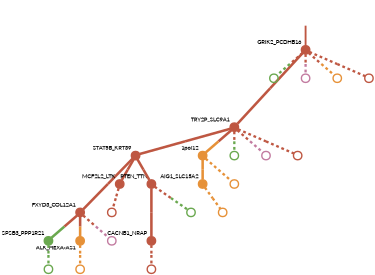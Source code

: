 strict digraph  {
graph[splines=false]; nodesep=0.7; rankdir=TB; ranksep=0.6; forcelabels=true; dpi=600; size=2.5;
0 [color="#be5742ff", fillcolor="#be5742ff", fixedsize=true, fontname=Lato, fontsize="12pt", height="0.25", label="", penwidth=3, shape=circle, style=filled, xlabel=GRIK2_PCDHB16];
1 [color="#be5742ff", fillcolor="#be5742ff", fixedsize=true, fontname=Lato, fontsize="12pt", height="0.25", label="", penwidth=3, shape=circle, style=filled, xlabel=TRY2P_SLC9A1];
11 [color="#6aa84fff", fillcolor="#6aa84fff", fixedsize=true, fontname=Lato, fontsize="12pt", height="0.25", label="", penwidth=3, shape=circle, style=solid, xlabel=""];
15 [color="#c27ba0ff", fillcolor="#c27ba0ff", fixedsize=true, fontname=Lato, fontsize="12pt", height="0.25", label="", penwidth=3, shape=circle, style=solid, xlabel=""];
18 [color="#e69138ff", fillcolor="#e69138ff", fixedsize=true, fontname=Lato, fontsize="12pt", height="0.25", label="", penwidth=3, shape=circle, style=solid, xlabel=""];
22 [color="#be5742ff", fillcolor="#be5742ff", fixedsize=true, fontname=Lato, fontsize="12pt", height="0.25", label="", penwidth=3, shape=circle, style=solid, xlabel=""];
6 [color="#be5742ff", fillcolor="#be5742ff", fixedsize=true, fontname=Lato, fontsize="12pt", height="0.25", label="", penwidth=3, shape=circle, style=filled, xlabel=STAT5B_KRT39];
10 [color="#e69138ff", fillcolor="#e69138ff", fixedsize=true, fontname=Lato, fontsize="12pt", height="0.25", label="", penwidth=3, shape=circle, style=filled, xlabel="1pol12"];
12 [color="#6aa84fff", fillcolor="#6aa84fff", fixedsize=true, fontname=Lato, fontsize="12pt", height="0.25", label="", penwidth=3, shape=circle, style=solid, xlabel=""];
16 [color="#c27ba0ff", fillcolor="#c27ba0ff", fixedsize=true, fontname=Lato, fontsize="12pt", height="0.25", label="", penwidth=3, shape=circle, style=solid, xlabel=""];
23 [color="#be5742ff", fillcolor="#be5742ff", fixedsize=true, fontname=Lato, fontsize="12pt", height="0.25", label="", penwidth=3, shape=circle, style=solid, xlabel=""];
2 [color="#be5742ff", fillcolor="#be5742ff", fixedsize=true, fontname=Lato, fontsize="12pt", height="0.25", label="", penwidth=3, shape=circle, style=filled, xlabel=FXYD3_COL12A1];
4 [color="#6aa84fff", fillcolor="#6aa84fff", fixedsize=true, fontname=Lato, fontsize="12pt", height="0.25", label="", penwidth=3, shape=circle, style=filled, xlabel=SPSB3_PPP1R21];
8 [color="#e69138ff", fillcolor="#e69138ff", fixedsize=true, fontname=Lato, fontsize="12pt", height="0.25", label="", penwidth=3, shape=circle, style=filled, xlabel="ALK_HEXA-AS1"];
17 [color="#c27ba0ff", fillcolor="#c27ba0ff", fixedsize=true, fontname=Lato, fontsize="12pt", height="0.25", label="", penwidth=3, shape=circle, style=solid, xlabel=""];
3 [color="#be5742ff", fillcolor="#be5742ff", fixedsize=true, fontname=Lato, fontsize="12pt", height="0.25", label="", penwidth=3, shape=circle, style=filled, xlabel=CACNB1_NRAP];
24 [color="#be5742ff", fillcolor="#be5742ff", fixedsize=true, fontname=Lato, fontsize="12pt", height="0.25", label="", penwidth=3, shape=circle, style=solid, xlabel=""];
13 [color="#6aa84fff", fillcolor="#6aa84fff", fixedsize=true, fontname=Lato, fontsize="12pt", height="0.25", label="", penwidth=3, shape=circle, style=solid, xlabel=""];
5 [color="#be5742ff", fillcolor="#be5742ff", fixedsize=true, fontname=Lato, fontsize="12pt", height="0.25", label="", penwidth=3, shape=circle, style=filled, xlabel=MCF2L2_LTK];
25 [color="#be5742ff", fillcolor="#be5742ff", fixedsize=true, fontname=Lato, fontsize="12pt", height="0.25", label="", penwidth=3, shape=circle, style=solid, xlabel=""];
9 [color="#be5742ff", fillcolor="#be5742ff", fixedsize=true, fontname=Lato, fontsize="12pt", height="0.25", label="", penwidth=3, shape=circle, style=filled, xlabel=PTEN_TTN];
7 [color="#e69138ff", fillcolor="#e69138ff", fixedsize=true, fontname=Lato, fontsize="12pt", height="0.25", label="", penwidth=3, shape=circle, style=filled, xlabel=AIG1_SLC15A2];
20 [color="#e69138ff", fillcolor="#e69138ff", fixedsize=true, fontname=Lato, fontsize="12pt", height="0.25", label="", penwidth=3, shape=circle, style=solid, xlabel=""];
21 [color="#e69138ff", fillcolor="#e69138ff", fixedsize=true, fontname=Lato, fontsize="12pt", height="0.25", label="", penwidth=3, shape=circle, style=solid, xlabel=""];
14 [color="#6aa84fff", fillcolor="#6aa84fff", fixedsize=true, fontname=Lato, fontsize="12pt", height="0.25", label="", penwidth=3, shape=circle, style=solid, xlabel=""];
19 [color="#e69138ff", fillcolor="#e69138ff", fixedsize=true, fontname=Lato, fontsize="12pt", height="0.25", label="", penwidth=3, shape=circle, style=solid, xlabel=""];
normal [label="", penwidth=3, style=invis, xlabel=GRIK2_PCDHB16];
0 -> 1  [arrowsize=0, color="#be5742ff;0.5:#be5742ff", minlen="3.0", penwidth="5.5", style=solid];
0 -> 11  [arrowsize=0, color="#be5742ff;0.5:#6aa84fff", minlen="1.263157844543457", penwidth=5, style=dashed];
0 -> 15  [arrowsize=0, color="#be5742ff;0.5:#c27ba0ff", minlen="1.263157844543457", penwidth=5, style=dashed];
0 -> 18  [arrowsize=0, color="#be5742ff;0.5:#e69138ff", minlen="1.263157844543457", penwidth=5, style=dashed];
0 -> 22  [arrowsize=0, color="#be5742ff;0.5:#be5742ff", minlen="1.263157844543457", penwidth=5, style=dashed];
1 -> 6  [arrowsize=0, color="#be5742ff;0.5:#be5742ff", minlen="1.6315789222717285", penwidth="5.5", style=solid];
1 -> 10  [arrowsize=0, color="#be5742ff;0.5:#e69138ff", minlen="1.263157844543457", penwidth="5.5", style=solid];
1 -> 12  [arrowsize=0, color="#be5742ff;0.5:#6aa84fff", minlen="1.263157844543457", penwidth=5, style=dashed];
1 -> 16  [arrowsize=0, color="#be5742ff;0.5:#c27ba0ff", minlen="1.263157844543457", penwidth=5, style=dashed];
1 -> 23  [arrowsize=0, color="#be5742ff;0.5:#be5742ff", minlen="1.263157844543457", penwidth=5, style=dashed];
6 -> 2  [arrowsize=0, color="#be5742ff;0.5:#be5742ff", minlen="2.0526316165924072", penwidth="5.5", style=solid];
6 -> 5  [arrowsize=0, color="#be5742ff;0.5:#be5742ff", minlen="1.736842155456543", penwidth="5.5", style=solid];
6 -> 9  [arrowsize=0, color="#be5742ff;0.5:#be5742ff", minlen="1.5263158082962036", penwidth="5.5", style=solid];
10 -> 7  [arrowsize=0, color="#e69138ff;0.5:#e69138ff", minlen="1.6315789222717285", penwidth="5.5", style=solid];
10 -> 19  [arrowsize=0, color="#e69138ff;0.5:#e69138ff", minlen="1.263157844543457", penwidth=5, style=dashed];
2 -> 4  [arrowsize=0, color="#be5742ff;0.5:#6aa84fff", minlen="1.9473683834075928", penwidth="5.5", style=solid];
2 -> 8  [arrowsize=0, color="#be5742ff;0.5:#e69138ff", minlen="1.6315789222717285", penwidth="5.5", style=solid];
2 -> 17  [arrowsize=0, color="#be5742ff;0.5:#c27ba0ff", minlen="1.263157844543457", penwidth=5, style=dashed];
4 -> 13  [arrowsize=0, color="#6aa84fff;0.5:#6aa84fff", minlen="1.263157844543457", penwidth=5, style=dashed];
8 -> 21  [arrowsize=0, color="#e69138ff;0.5:#e69138ff", minlen="1.263157844543457", penwidth=5, style=dashed];
3 -> 24  [arrowsize=0, color="#be5742ff;0.5:#be5742ff", minlen="1.263157844543457", penwidth=5, style=dashed];
5 -> 25  [arrowsize=0, color="#be5742ff;0.5:#be5742ff", minlen="1.263157844543457", penwidth=5, style=dashed];
9 -> 3  [arrowsize=0, color="#be5742ff;0.5:#be5742ff", minlen="2.0526316165924072", penwidth="5.5", style=solid];
9 -> 14  [arrowsize=0, color="#be5742ff;0.5:#6aa84fff", minlen="1.263157844543457", penwidth=5, style=dashed];
7 -> 20  [arrowsize=0, color="#e69138ff;0.5:#e69138ff", minlen="1.263157844543457", penwidth=5, style=dashed];
normal -> 0  [arrowsize=0, color="#be5742ff", label="", penwidth=4, style=solid];
}
